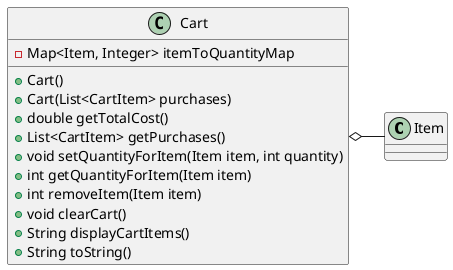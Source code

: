 @startuml Cart
class Item
class Cart {
    - Map<Item, Integer> itemToQuantityMap
    + Cart()
    + Cart(List<CartItem> purchases)
    + double getTotalCost()
    + List<CartItem> getPurchases()
    + void setQuantityForItem(Item item, int quantity)
    + int getQuantityForItem(Item item)
    + int removeItem(Item item)
    + void clearCart()
    + String displayCartItems()
    + String toString()
}
Cart o- Item
@enduml